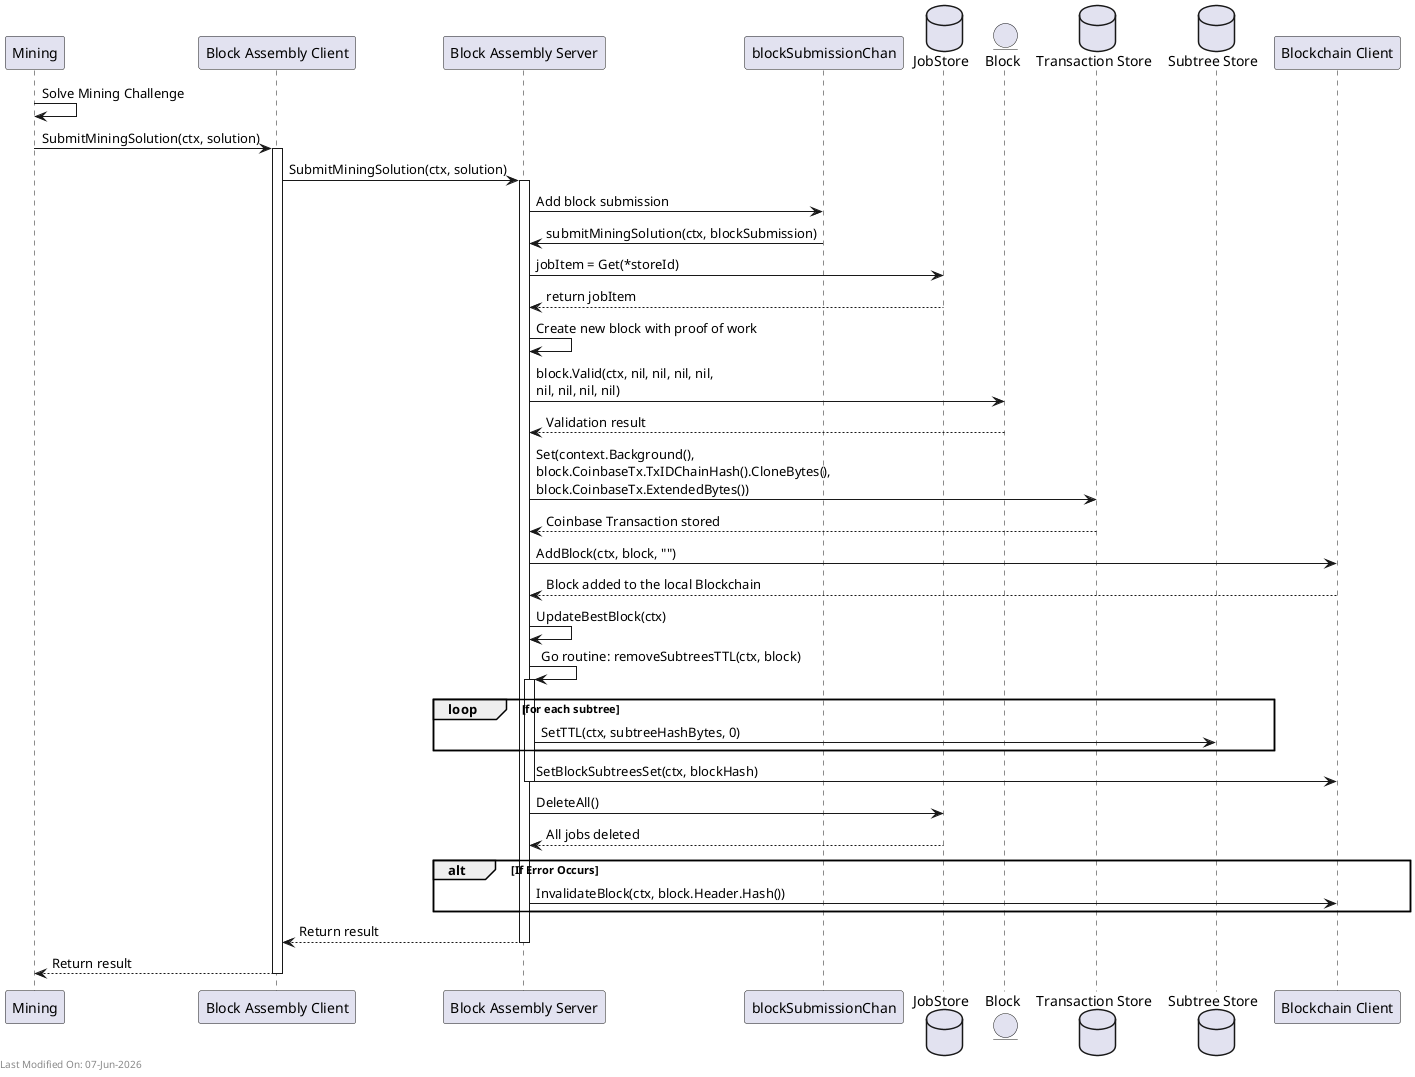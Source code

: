 @startuml
participant "Mining" as Miner
participant "Block Assembly Client" as Client
participant "Block Assembly Server" as Server
participant "blockSubmissionChan" as SubmissionCh
database "JobStore" as JobStore
entity "Block" as Block
database "Transaction Store" as TxStore
database "Subtree Store" as SubtreeStore
participant "Blockchain Client" as BlockchainClient

Miner -> Miner: Solve Mining Challenge
Miner -> Client : SubmitMiningSolution(ctx, solution)
activate Client

Client -> Server : SubmitMiningSolution(ctx, solution)
activate Server

Server -> SubmissionCh : Add block submission
SubmissionCh -> Server : submitMiningSolution(ctx, blockSubmission)

Server -> JobStore : jobItem = Get(*storeId)
JobStore --> Server : return jobItem

Server -> Server : Create new block with proof of work
Server -> Block : block.Valid(ctx, nil, nil, nil, nil, \nnil, nil, nil, nil)
Block --> Server : Validation result

Server -> TxStore : Set(context.Background(), \nblock.CoinbaseTx.TxIDChainHash().CloneBytes(), \nblock.CoinbaseTx.ExtendedBytes())
TxStore --> Server : Coinbase Transaction stored

Server -> BlockchainClient : AddBlock(ctx, block, "")
BlockchainClient --> Server : Block added to the local Blockchain

Server -> Server : UpdateBestBlock(ctx)

Server -> Server : Go routine: removeSubtreesTTL(ctx, block)
activate Server
loop for each subtree
    Server -> SubtreeStore : SetTTL(ctx, subtreeHashBytes, 0)
end
Server -> BlockchainClient : SetBlockSubtreesSet(ctx, blockHash)
deactivate Server

Server -> JobStore : DeleteAll()
JobStore --> Server : All jobs deleted

alt If Error Occurs
    Server -> BlockchainClient : InvalidateBlock(ctx, block.Header.Hash())
end

Server --> Client : Return result
deactivate Server
Client --> Miner : Return result
deactivate Client

left footer Last Modified On: %date("dd-MMM-yyyy")

@enduml
